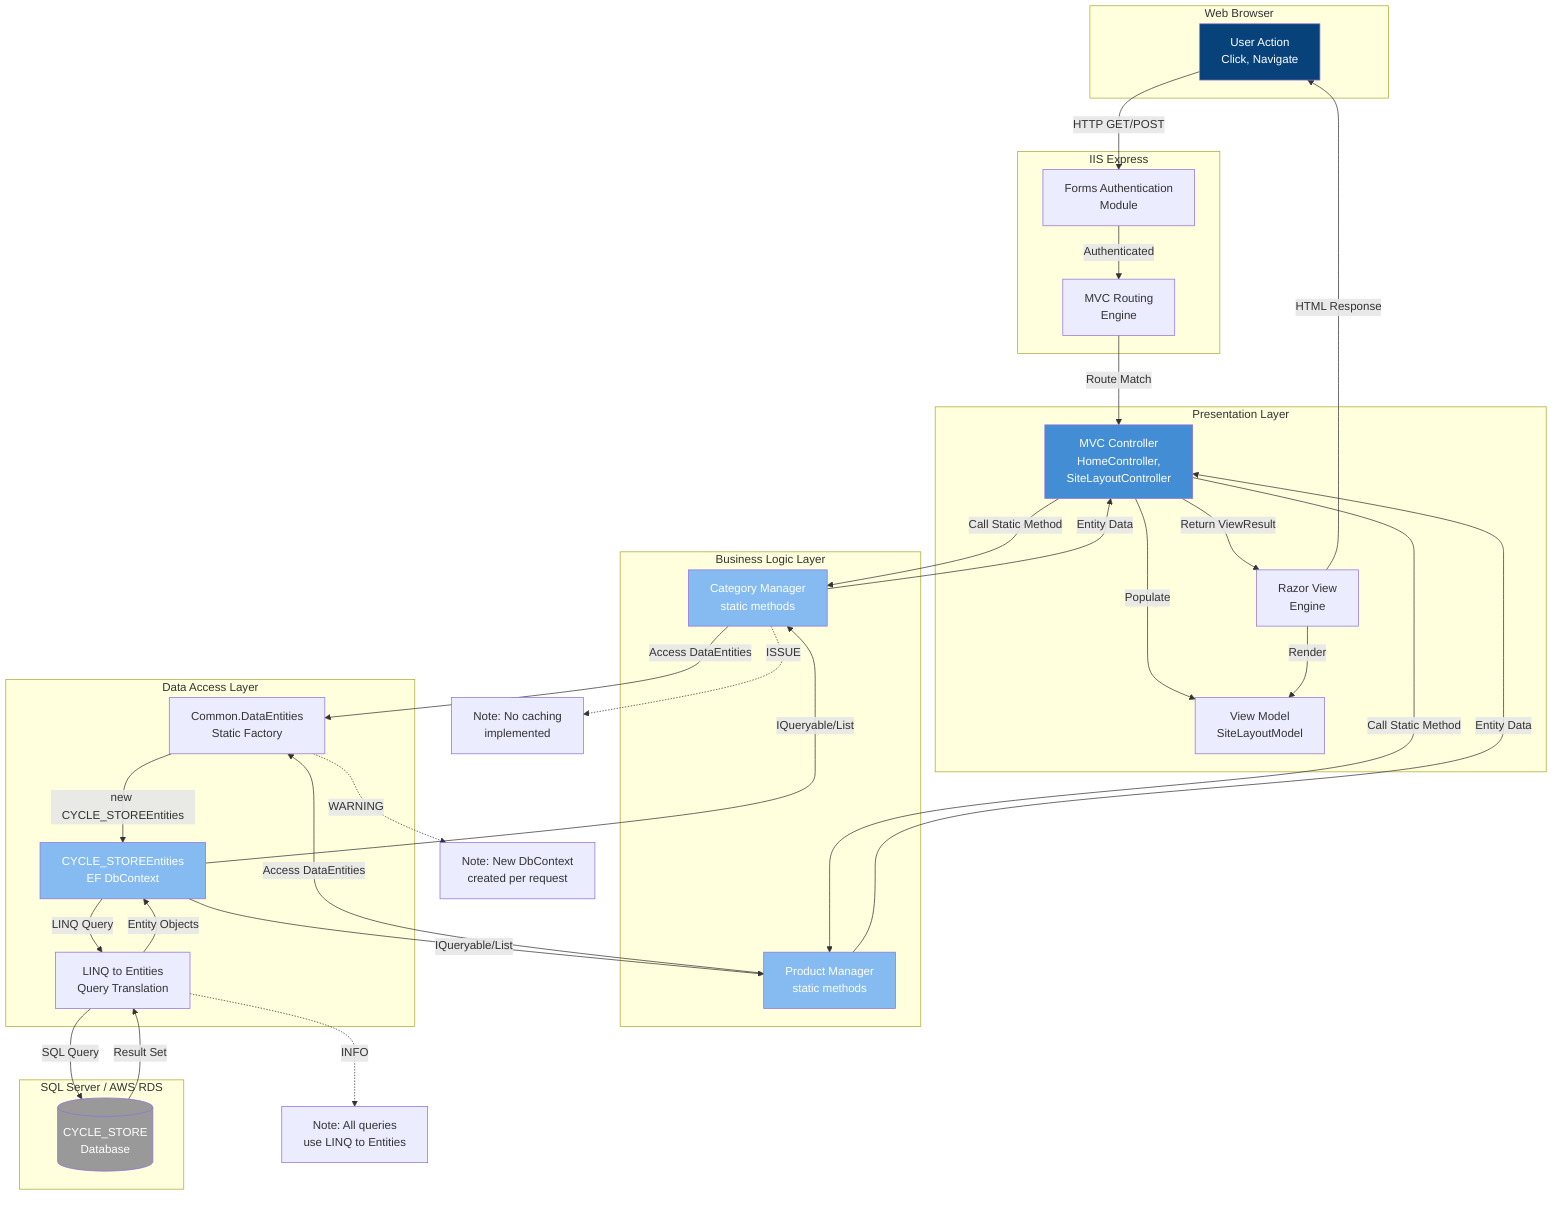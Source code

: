 %% Syntax verified: 2025-10-30
%% Data Flow Diagram - Request/Response Flow
%% Shows how data flows through the application layers

flowchart TD
    subgraph Browser["Web Browser"]
        User[User Action<br/>Click, Navigate]
    end

    subgraph IIS["IIS Express"]
        FormsAuth[Forms Authentication<br/>Module]
        Routing[MVC Routing<br/>Engine]
    end

    subgraph PresentationLayer["Presentation Layer"]
        Controller[MVC Controller<br/>HomeController,<br/>SiteLayoutController]
        ViewEngine[Razor View<br/>Engine]
        ViewModel[View Model<br/>SiteLayoutModel]
    end

    subgraph BusinessLayer["Business Logic Layer"]
        CategoryMgr[Category Manager<br/>static methods]
        ProductMgr[Product Manager<br/>static methods]
    end

    subgraph DataLayer["Data Access Layer"]
        Common[Common.DataEntities<br/>Static Factory]
        DbContext[CYCLE_STOREEntities<br/>EF DbContext]
        LINQ[LINQ to Entities<br/>Query Translation]
    end

    subgraph Database["SQL Server / AWS RDS"]
        DB[(CYCLE_STORE<br/>Database)]
    end

    User -->|HTTP GET/POST| FormsAuth
    FormsAuth -->|Authenticated| Routing
    Routing -->|Route Match| Controller

    Controller -->|Call Static Method| CategoryMgr
    Controller -->|Call Static Method| ProductMgr

    CategoryMgr -->|Access DataEntities| Common
    ProductMgr -->|Access DataEntities| Common

    Common -->|new CYCLE_STOREEntities| DbContext

    DbContext -->|LINQ Query| LINQ
    LINQ -->|SQL Query| DB

    DB -->|Result Set| LINQ
    LINQ -->|Entity Objects| DbContext
    DbContext -->|IQueryable/List| ProductMgr
    DbContext -->|IQueryable/List| CategoryMgr

    CategoryMgr -->|Entity Data| Controller
    ProductMgr -->|Entity Data| Controller

    Controller -->|Populate| ViewModel
    Controller -->|Return ViewResult| ViewEngine

    ViewEngine -->|Render| ViewModel
    ViewEngine -->|HTML Response| User

    style User fill:#08427B,color:#fff
    style Controller fill:#438DD5,color:#fff
    style CategoryMgr fill:#85BBF0,color:#fff
    style ProductMgr fill:#85BBF0,color:#fff
    style DbContext fill:#85BBF0,color:#fff
    style DB fill:#999,color:#fff

    %% Notes
    note1[Note: New DbContext<br/>created per request]
    note2[Note: All queries<br/>use LINQ to Entities]
    note3[Note: No caching<br/>implemented]

    Common -.->|WARNING| note1
    LINQ -.->|INFO| note2
    CategoryMgr -.->|ISSUE| note3